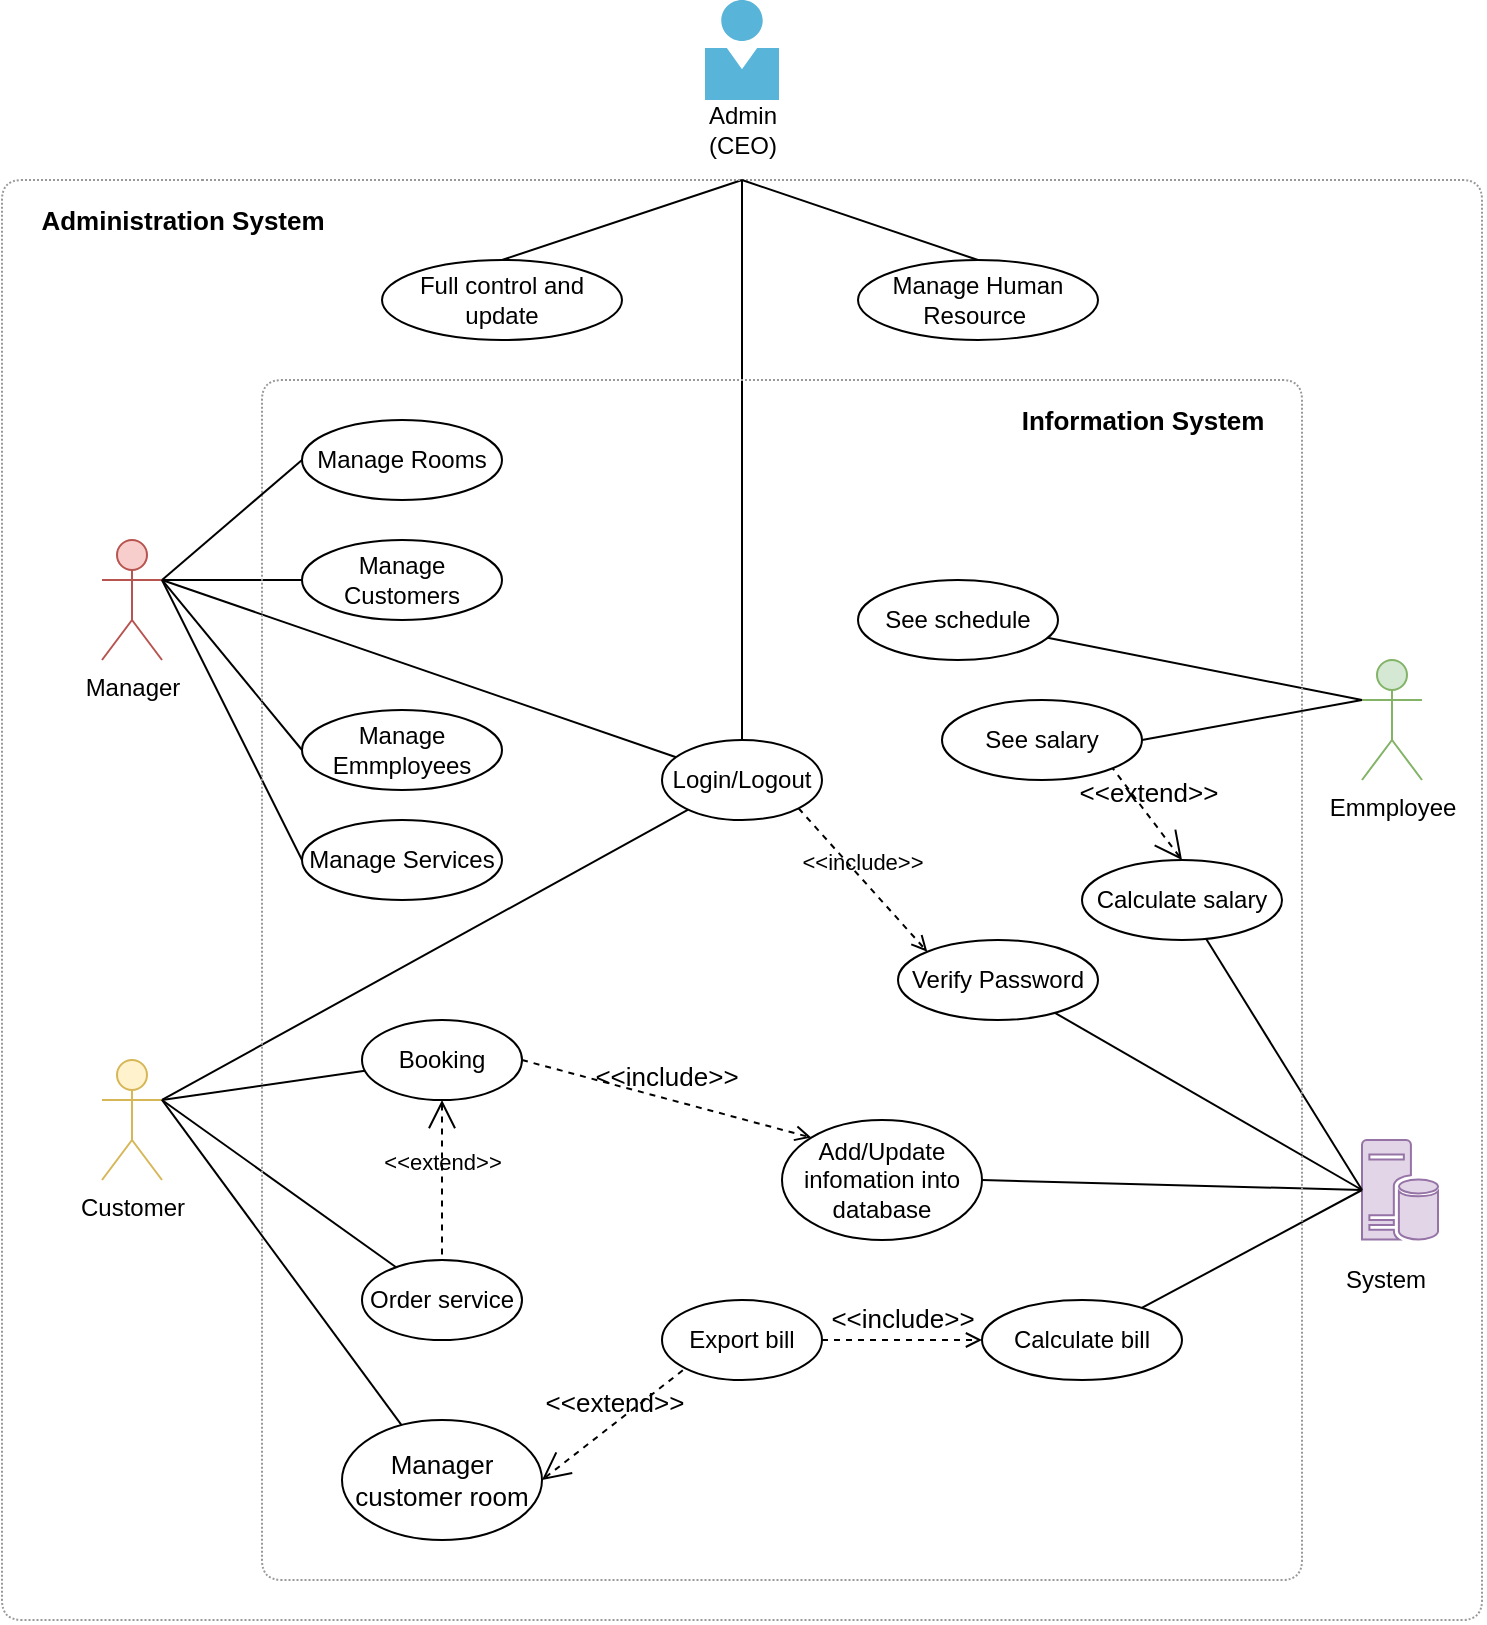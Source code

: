 <mxfile version="12.9.9" type="device"><diagram name="Page-1" id="13e1069c-82ec-6db2-03f1-153e76fe0fe0"><mxGraphModel dx="1024" dy="592" grid="1" gridSize="10" guides="1" tooltips="1" connect="1" arrows="1" fold="1" page="1" pageScale="1" pageWidth="1100" pageHeight="850" background="#ffffff" math="0" shadow="0"><root><mxCell id="0"/><mxCell id="1" parent="0"/><mxCell id="c_8aW44dtZACEBPrg-eY-1" value="Manager" style="shape=umlActor;html=1;verticalLabelPosition=bottom;verticalAlign=top;align=center;fillColor=#f8cecc;strokeColor=#b85450;" parent="1" vertex="1"><mxGeometry x="200" y="340" width="30" height="60" as="geometry"/></mxCell><mxCell id="c_8aW44dtZACEBPrg-eY-3" value="Customer" style="shape=umlActor;html=1;verticalLabelPosition=bottom;verticalAlign=top;align=center;fillColor=#fff2cc;strokeColor=#d6b656;" parent="1" vertex="1"><mxGeometry x="200" y="600" width="30" height="60" as="geometry"/></mxCell><mxCell id="c_8aW44dtZACEBPrg-eY-52" style="edgeStyle=none;rounded=0;orthogonalLoop=1;jettySize=auto;html=1;entryX=1;entryY=0.5;entryDx=0;entryDy=0;endArrow=none;endFill=0;exitX=0;exitY=0.333;exitDx=0;exitDy=0;exitPerimeter=0;" parent="1" source="c_8aW44dtZACEBPrg-eY-5" target="c_8aW44dtZACEBPrg-eY-51" edge="1"><mxGeometry relative="1" as="geometry"/></mxCell><mxCell id="c_8aW44dtZACEBPrg-eY-5" value="Emmployee" style="shape=umlActor;html=1;verticalLabelPosition=bottom;verticalAlign=top;align=center;fillColor=#d5e8d4;strokeColor=#82b366;" parent="1" vertex="1"><mxGeometry x="830" y="400" width="30" height="60" as="geometry"/></mxCell><mxCell id="c_8aW44dtZACEBPrg-eY-22" style="edgeStyle=none;rounded=0;orthogonalLoop=1;jettySize=auto;html=1;entryX=1;entryY=0.333;entryDx=0;entryDy=0;entryPerimeter=0;endArrow=none;endFill=0;" parent="1" source="c_8aW44dtZACEBPrg-eY-6" target="c_8aW44dtZACEBPrg-eY-1" edge="1"><mxGeometry relative="1" as="geometry"/></mxCell><mxCell id="c_8aW44dtZACEBPrg-eY-23" style="edgeStyle=none;rounded=0;orthogonalLoop=1;jettySize=auto;html=1;entryX=1;entryY=0.333;entryDx=0;entryDy=0;entryPerimeter=0;endArrow=none;endFill=0;" parent="1" source="c_8aW44dtZACEBPrg-eY-6" target="c_8aW44dtZACEBPrg-eY-3" edge="1"><mxGeometry relative="1" as="geometry"/></mxCell><mxCell id="c_8aW44dtZACEBPrg-eY-28" style="edgeStyle=none;rounded=0;orthogonalLoop=1;jettySize=auto;html=1;endArrow=none;endFill=0;exitX=0.5;exitY=0;exitDx=0;exitDy=0;" parent="1" source="c_8aW44dtZACEBPrg-eY-6" edge="1"><mxGeometry relative="1" as="geometry"><mxPoint x="520" y="390" as="sourcePoint"/><mxPoint x="520" y="160" as="targetPoint"/></mxGeometry></mxCell><mxCell id="c_8aW44dtZACEBPrg-eY-6" value="Login/Logout" style="ellipse;whiteSpace=wrap;html=1;" parent="1" vertex="1"><mxGeometry x="480" y="440" width="80" height="40" as="geometry"/></mxCell><mxCell id="c_8aW44dtZACEBPrg-eY-21" style="edgeStyle=none;rounded=0;orthogonalLoop=1;jettySize=auto;html=1;entryX=1;entryY=0.333;entryDx=0;entryDy=0;entryPerimeter=0;endArrow=none;endFill=0;" parent="1" source="c_8aW44dtZACEBPrg-eY-13" target="c_8aW44dtZACEBPrg-eY-3" edge="1"><mxGeometry relative="1" as="geometry"/></mxCell><mxCell id="c_8aW44dtZACEBPrg-eY-13" value="Booking" style="ellipse;whiteSpace=wrap;html=1;" parent="1" vertex="1"><mxGeometry x="330" y="580" width="80" height="40" as="geometry"/></mxCell><mxCell id="c_8aW44dtZACEBPrg-eY-65" style="edgeStyle=none;rounded=0;orthogonalLoop=1;jettySize=auto;html=1;entryX=1;entryY=0.333;entryDx=0;entryDy=0;entryPerimeter=0;endArrow=none;endFill=0;" parent="1" source="c_8aW44dtZACEBPrg-eY-16" target="c_8aW44dtZACEBPrg-eY-3" edge="1"><mxGeometry relative="1" as="geometry"/></mxCell><mxCell id="c_8aW44dtZACEBPrg-eY-16" value="Order service" style="ellipse;whiteSpace=wrap;html=1;" parent="1" vertex="1"><mxGeometry x="330" y="700" width="80" height="40" as="geometry"/></mxCell><mxCell id="c_8aW44dtZACEBPrg-eY-30" style="edgeStyle=none;rounded=0;orthogonalLoop=1;jettySize=auto;html=1;endArrow=none;endFill=0;exitX=0.5;exitY=0;exitDx=0;exitDy=0;" parent="1" source="c_8aW44dtZACEBPrg-eY-29" edge="1"><mxGeometry relative="1" as="geometry"><mxPoint x="520" y="160" as="targetPoint"/><mxPoint x="815.729" y="209.32" as="sourcePoint"/></mxGeometry></mxCell><mxCell id="c_8aW44dtZACEBPrg-eY-29" value="Full control and update" style="ellipse;whiteSpace=wrap;html=1;" parent="1" vertex="1"><mxGeometry x="340" y="200" width="120" height="40" as="geometry"/></mxCell><mxCell id="c_8aW44dtZACEBPrg-eY-38" style="edgeStyle=none;rounded=0;orthogonalLoop=1;jettySize=auto;html=1;endArrow=none;endFill=0;entryX=1;entryY=0.333;entryDx=0;entryDy=0;entryPerimeter=0;exitX=0;exitY=0.5;exitDx=0;exitDy=0;" parent="1" source="c_8aW44dtZACEBPrg-eY-32" target="c_8aW44dtZACEBPrg-eY-1" edge="1"><mxGeometry relative="1" as="geometry"><mxPoint x="280" y="460" as="targetPoint"/></mxGeometry></mxCell><mxCell id="c_8aW44dtZACEBPrg-eY-32" value="Manage Customers" style="ellipse;whiteSpace=wrap;html=1;" parent="1" vertex="1"><mxGeometry x="300" y="340" width="100" height="40" as="geometry"/></mxCell><mxCell id="c_8aW44dtZACEBPrg-eY-77" style="edgeStyle=none;rounded=0;orthogonalLoop=1;jettySize=auto;html=1;entryX=1;entryY=0.333;entryDx=0;entryDy=0;entryPerimeter=0;startArrow=none;startFill=0;endArrow=none;endFill=0;exitX=0;exitY=0.5;exitDx=0;exitDy=0;" parent="1" source="c_8aW44dtZACEBPrg-eY-33" target="c_8aW44dtZACEBPrg-eY-1" edge="1"><mxGeometry relative="1" as="geometry"/></mxCell><mxCell id="c_8aW44dtZACEBPrg-eY-33" value="Manage Emmployees" style="ellipse;whiteSpace=wrap;html=1;" parent="1" vertex="1"><mxGeometry x="300" y="425" width="100" height="40" as="geometry"/></mxCell><mxCell id="c_8aW44dtZACEBPrg-eY-41" style="edgeStyle=none;rounded=0;orthogonalLoop=1;jettySize=auto;html=1;entryX=1;entryY=0.333;entryDx=0;entryDy=0;entryPerimeter=0;endArrow=none;endFill=0;exitX=0;exitY=0.5;exitDx=0;exitDy=0;" parent="1" source="c_8aW44dtZACEBPrg-eY-35" target="c_8aW44dtZACEBPrg-eY-1" edge="1"><mxGeometry relative="1" as="geometry"/></mxCell><mxCell id="c_8aW44dtZACEBPrg-eY-35" value="Manage Services" style="ellipse;whiteSpace=wrap;html=1;" parent="1" vertex="1"><mxGeometry x="300" y="480" width="100" height="40" as="geometry"/></mxCell><mxCell id="c_8aW44dtZACEBPrg-eY-43" value="System" style="text;html=1;strokeColor=none;fillColor=none;align=center;verticalAlign=middle;whiteSpace=wrap;rounded=0;" parent="1" vertex="1"><mxGeometry x="822" y="700" width="40" height="20" as="geometry"/></mxCell><mxCell id="c_8aW44dtZACEBPrg-eY-46" style="edgeStyle=none;rounded=0;orthogonalLoop=1;jettySize=auto;html=1;entryX=0;entryY=0.5;entryDx=0;entryDy=0;entryPerimeter=0;endArrow=none;endFill=0;exitX=1;exitY=0.5;exitDx=0;exitDy=0;" parent="1" source="c_8aW44dtZACEBPrg-eY-44" target="c_8aW44dtZACEBPrg-eY-45" edge="1"><mxGeometry relative="1" as="geometry"><mxPoint x="640.753" y="604.52" as="sourcePoint"/></mxGeometry></mxCell><mxCell id="c_8aW44dtZACEBPrg-eY-44" value="Add/Update infomation into database" style="ellipse;whiteSpace=wrap;html=1;" parent="1" vertex="1"><mxGeometry x="540" y="630" width="100" height="60" as="geometry"/></mxCell><mxCell id="c_8aW44dtZACEBPrg-eY-45" value="" style="pointerEvents=1;shadow=0;dashed=0;html=1;strokeColor=#9673a6;labelPosition=center;verticalLabelPosition=bottom;verticalAlign=top;align=center;fillColor=#e1d5e7;shape=mxgraph.mscae.enterprise.database_server" parent="1" vertex="1"><mxGeometry x="830" y="640" width="38" height="50" as="geometry"/></mxCell><mxCell id="c_8aW44dtZACEBPrg-eY-51" value="See salary" style="ellipse;whiteSpace=wrap;html=1;" parent="1" vertex="1"><mxGeometry x="620" y="420" width="100" height="40" as="geometry"/></mxCell><mxCell id="c_8aW44dtZACEBPrg-eY-54" style="edgeStyle=none;rounded=0;orthogonalLoop=1;jettySize=auto;html=1;endArrow=none;endFill=0;" parent="1" source="c_8aW44dtZACEBPrg-eY-53" edge="1"><mxGeometry relative="1" as="geometry"><mxPoint x="830" y="420" as="targetPoint"/></mxGeometry></mxCell><mxCell id="c_8aW44dtZACEBPrg-eY-53" value="See schedule" style="ellipse;whiteSpace=wrap;html=1;" parent="1" vertex="1"><mxGeometry x="578" y="360" width="100" height="40" as="geometry"/></mxCell><mxCell id="c_8aW44dtZACEBPrg-eY-56" style="edgeStyle=none;rounded=0;orthogonalLoop=1;jettySize=auto;html=1;entryX=0;entryY=0.5;entryDx=0;entryDy=0;entryPerimeter=0;endArrow=none;endFill=0;" parent="1" source="c_8aW44dtZACEBPrg-eY-55" target="c_8aW44dtZACEBPrg-eY-45" edge="1"><mxGeometry relative="1" as="geometry"/></mxCell><mxCell id="c_8aW44dtZACEBPrg-eY-55" value="Calculate salary" style="ellipse;whiteSpace=wrap;html=1;" parent="1" vertex="1"><mxGeometry x="690" y="500" width="100" height="40" as="geometry"/></mxCell><mxCell id="c_8aW44dtZACEBPrg-eY-57" value="&amp;lt;&amp;lt;include&amp;gt;&amp;gt;" style="edgeStyle=none;html=1;endArrow=open;verticalAlign=bottom;dashed=1;labelBackgroundColor=none;exitX=1;exitY=1;exitDx=0;exitDy=0;entryX=0;entryY=0;entryDx=0;entryDy=0;" parent="1" source="c_8aW44dtZACEBPrg-eY-6" target="c_8aW44dtZACEBPrg-eY-58" edge="1"><mxGeometry width="160" relative="1" as="geometry"><mxPoint x="480" y="500" as="sourcePoint"/><mxPoint x="610" y="600" as="targetPoint"/></mxGeometry></mxCell><mxCell id="c_8aW44dtZACEBPrg-eY-59" style="edgeStyle=none;rounded=0;orthogonalLoop=1;jettySize=auto;html=1;entryX=0;entryY=0.5;entryDx=0;entryDy=0;entryPerimeter=0;endArrow=none;endFill=0;" parent="1" source="c_8aW44dtZACEBPrg-eY-58" target="c_8aW44dtZACEBPrg-eY-45" edge="1"><mxGeometry relative="1" as="geometry"/></mxCell><mxCell id="c_8aW44dtZACEBPrg-eY-58" value="Verify Password" style="ellipse;whiteSpace=wrap;html=1;" parent="1" vertex="1"><mxGeometry x="598" y="540" width="100" height="40" as="geometry"/></mxCell><mxCell id="c_8aW44dtZACEBPrg-eY-67" value="&amp;lt;&amp;lt;extend&amp;gt;&amp;gt;" style="edgeStyle=none;html=1;startArrow=open;endArrow=none;startSize=12;verticalAlign=bottom;dashed=1;labelBackgroundColor=none;entryX=0.5;entryY=0;entryDx=0;entryDy=0;exitX=0.5;exitY=1;exitDx=0;exitDy=0;" parent="1" source="c_8aW44dtZACEBPrg-eY-13" target="c_8aW44dtZACEBPrg-eY-16" edge="1"><mxGeometry width="160" relative="1" as="geometry"><mxPoint x="580" y="570" as="sourcePoint"/><mxPoint x="740" y="570" as="targetPoint"/></mxGeometry></mxCell><mxCell id="c_8aW44dtZACEBPrg-eY-68" value="Export bill" style="ellipse;whiteSpace=wrap;html=1;" parent="1" vertex="1"><mxGeometry x="480" y="720" width="80" height="40" as="geometry"/></mxCell><mxCell id="c_8aW44dtZACEBPrg-eY-71" style="edgeStyle=none;rounded=0;orthogonalLoop=1;jettySize=auto;html=1;entryX=0;entryY=0.5;entryDx=0;entryDy=0;entryPerimeter=0;startArrow=none;startFill=0;endArrow=none;endFill=0;" parent="1" source="c_8aW44dtZACEBPrg-eY-70" target="c_8aW44dtZACEBPrg-eY-45" edge="1"><mxGeometry relative="1" as="geometry"/></mxCell><mxCell id="c_8aW44dtZACEBPrg-eY-70" value="Calculate bill" style="ellipse;whiteSpace=wrap;html=1;" parent="1" vertex="1"><mxGeometry x="640" y="720" width="100" height="40" as="geometry"/></mxCell><mxCell id="c_8aW44dtZACEBPrg-eY-76" value="" style="endArrow=none;html=1;fillColor=#a0522d;strokeColor=#999999;dashed=1;dashPattern=1 1;strokeWidth=1;" parent="1" edge="1"><mxGeometry width="50" height="50" relative="1" as="geometry"><mxPoint x="250" y="160" as="sourcePoint"/><mxPoint x="250" y="160" as="targetPoint"/><Array as="points"><mxPoint x="890" y="160"/><mxPoint x="890" y="880"/><mxPoint x="150" y="880"/><mxPoint x="150" y="160"/></Array></mxGeometry></mxCell><mxCell id="c_8aW44dtZACEBPrg-eY-78" value="" style="endArrow=none;dashed=1;html=1;dashPattern=1 1;strokeWidth=1;strokeColor=#999999;" parent="1" edge="1"><mxGeometry width="50" height="50" relative="1" as="geometry"><mxPoint x="750" y="260" as="sourcePoint"/><mxPoint x="750" y="260" as="targetPoint"/><Array as="points"><mxPoint x="800" y="260"/><mxPoint x="800" y="860"/><mxPoint x="280" y="860"/><mxPoint x="280" y="260"/><mxPoint x="520" y="260"/></Array></mxGeometry></mxCell><mxCell id="c_8aW44dtZACEBPrg-eY-84" style="edgeStyle=none;rounded=0;orthogonalLoop=1;jettySize=auto;html=1;startArrow=none;startFill=0;endArrow=none;endFill=0;strokeColor=#000000;strokeWidth=1;exitX=0.5;exitY=0;exitDx=0;exitDy=0;" parent="1" source="c_8aW44dtZACEBPrg-eY-81" edge="1"><mxGeometry relative="1" as="geometry"><mxPoint x="520" y="160" as="targetPoint"/></mxGeometry></mxCell><mxCell id="c_8aW44dtZACEBPrg-eY-81" value="Manage Human Resource&amp;nbsp;" style="ellipse;whiteSpace=wrap;html=1;" parent="1" vertex="1"><mxGeometry x="578" y="200" width="120" height="40" as="geometry"/></mxCell><mxCell id="c_8aW44dtZACEBPrg-eY-86" value="Administration System" style="text;html=1;align=center;verticalAlign=middle;resizable=0;points=[];autosize=1;fontSize=13;fontStyle=1" parent="1" vertex="1"><mxGeometry x="160" y="170" width="160" height="20" as="geometry"/></mxCell><mxCell id="c_8aW44dtZACEBPrg-eY-87" value="Information System" style="text;html=1;align=center;verticalAlign=middle;resizable=0;points=[];autosize=1;fontSize=13;fontStyle=1" parent="1" vertex="1"><mxGeometry x="650" y="270" width="140" height="20" as="geometry"/></mxCell><mxCell id="c_8aW44dtZACEBPrg-eY-91" value="&amp;lt;&amp;lt;extend&amp;gt;&amp;gt;" style="edgeStyle=none;html=1;startArrow=open;endArrow=none;startSize=12;verticalAlign=bottom;dashed=1;labelBackgroundColor=none;strokeColor=#000000;strokeWidth=1;fontSize=13;entryX=1;entryY=1;entryDx=0;entryDy=0;exitX=0.5;exitY=0;exitDx=0;exitDy=0;" parent="1" source="c_8aW44dtZACEBPrg-eY-55" target="c_8aW44dtZACEBPrg-eY-51" edge="1"><mxGeometry width="160" relative="1" as="geometry"><mxPoint x="500" y="570" as="sourcePoint"/><mxPoint x="660" y="570" as="targetPoint"/></mxGeometry></mxCell><mxCell id="c_8aW44dtZACEBPrg-eY-95" style="edgeStyle=none;rounded=0;orthogonalLoop=1;jettySize=auto;html=1;entryX=1;entryY=0.333;entryDx=0;entryDy=0;entryPerimeter=0;startArrow=none;startFill=0;endArrow=none;endFill=0;strokeColor=#000000;strokeWidth=1;fontSize=13;" parent="1" source="c_8aW44dtZACEBPrg-eY-93" target="c_8aW44dtZACEBPrg-eY-3" edge="1"><mxGeometry relative="1" as="geometry"/></mxCell><mxCell id="c_8aW44dtZACEBPrg-eY-93" value="Manager customer room" style="ellipse;whiteSpace=wrap;html=1;fontSize=13;" parent="1" vertex="1"><mxGeometry x="320" y="780" width="100" height="60" as="geometry"/></mxCell><mxCell id="c_8aW44dtZACEBPrg-eY-96" value="&amp;lt;&amp;lt;extend&amp;gt;&amp;gt;" style="edgeStyle=none;html=1;startArrow=open;endArrow=none;startSize=12;verticalAlign=bottom;dashed=1;labelBackgroundColor=none;strokeColor=#000000;strokeWidth=1;fontSize=13;exitX=1;exitY=0.5;exitDx=0;exitDy=0;entryX=0;entryY=1;entryDx=0;entryDy=0;" parent="1" source="c_8aW44dtZACEBPrg-eY-93" target="c_8aW44dtZACEBPrg-eY-68" edge="1"><mxGeometry width="160" relative="1" as="geometry"><mxPoint x="500" y="570" as="sourcePoint"/><mxPoint x="660" y="570" as="targetPoint"/></mxGeometry></mxCell><mxCell id="c_8aW44dtZACEBPrg-eY-97" value="&amp;lt;&amp;lt;include&amp;gt;&amp;gt;" style="edgeStyle=none;html=1;endArrow=open;verticalAlign=bottom;dashed=1;labelBackgroundColor=none;strokeColor=#000000;strokeWidth=1;fontSize=13;entryX=0;entryY=0.5;entryDx=0;entryDy=0;exitX=1;exitY=0.5;exitDx=0;exitDy=0;" parent="1" source="c_8aW44dtZACEBPrg-eY-68" target="c_8aW44dtZACEBPrg-eY-70" edge="1"><mxGeometry width="160" relative="1" as="geometry"><mxPoint x="500" y="570" as="sourcePoint"/><mxPoint x="660" y="570" as="targetPoint"/></mxGeometry></mxCell><mxCell id="c_8aW44dtZACEBPrg-eY-98" value="&amp;lt;&amp;lt;include&amp;gt;&amp;gt;" style="edgeStyle=none;html=1;endArrow=open;verticalAlign=bottom;dashed=1;labelBackgroundColor=none;strokeColor=#000000;strokeWidth=1;fontSize=13;exitX=1;exitY=0.5;exitDx=0;exitDy=0;entryX=0;entryY=0;entryDx=0;entryDy=0;" parent="1" source="c_8aW44dtZACEBPrg-eY-13" target="c_8aW44dtZACEBPrg-eY-44" edge="1"><mxGeometry width="160" relative="1" as="geometry"><mxPoint x="500" y="570" as="sourcePoint"/><mxPoint x="660" y="570" as="targetPoint"/></mxGeometry></mxCell><mxCell id="IY6ZEvJKmTIunQqgFP3T-3" style="rounded=0;orthogonalLoop=1;jettySize=auto;html=1;entryX=1;entryY=0.333;entryDx=0;entryDy=0;entryPerimeter=0;endArrow=none;endFill=0;exitX=0;exitY=0.5;exitDx=0;exitDy=0;" edge="1" parent="1" source="IY6ZEvJKmTIunQqgFP3T-1" target="c_8aW44dtZACEBPrg-eY-1"><mxGeometry relative="1" as="geometry"/></mxCell><mxCell id="IY6ZEvJKmTIunQqgFP3T-1" value="Manage Rooms" style="ellipse;whiteSpace=wrap;html=1;" vertex="1" parent="1"><mxGeometry x="300" y="280" width="100" height="40" as="geometry"/></mxCell><mxCell id="IY6ZEvJKmTIunQqgFP3T-4" value="" style="aspect=fixed;html=1;points=[];align=center;image;fontSize=12;image=img/lib/mscae/Person.svg;" vertex="1" parent="1"><mxGeometry x="501.5" y="70" width="37" height="50" as="geometry"/></mxCell><mxCell id="IY6ZEvJKmTIunQqgFP3T-5" value="Admin&lt;br&gt;(CEO)" style="text;html=1;align=center;verticalAlign=middle;resizable=0;points=[];autosize=1;" vertex="1" parent="1"><mxGeometry x="495" y="120" width="50" height="30" as="geometry"/></mxCell></root></mxGraphModel></diagram></mxfile>